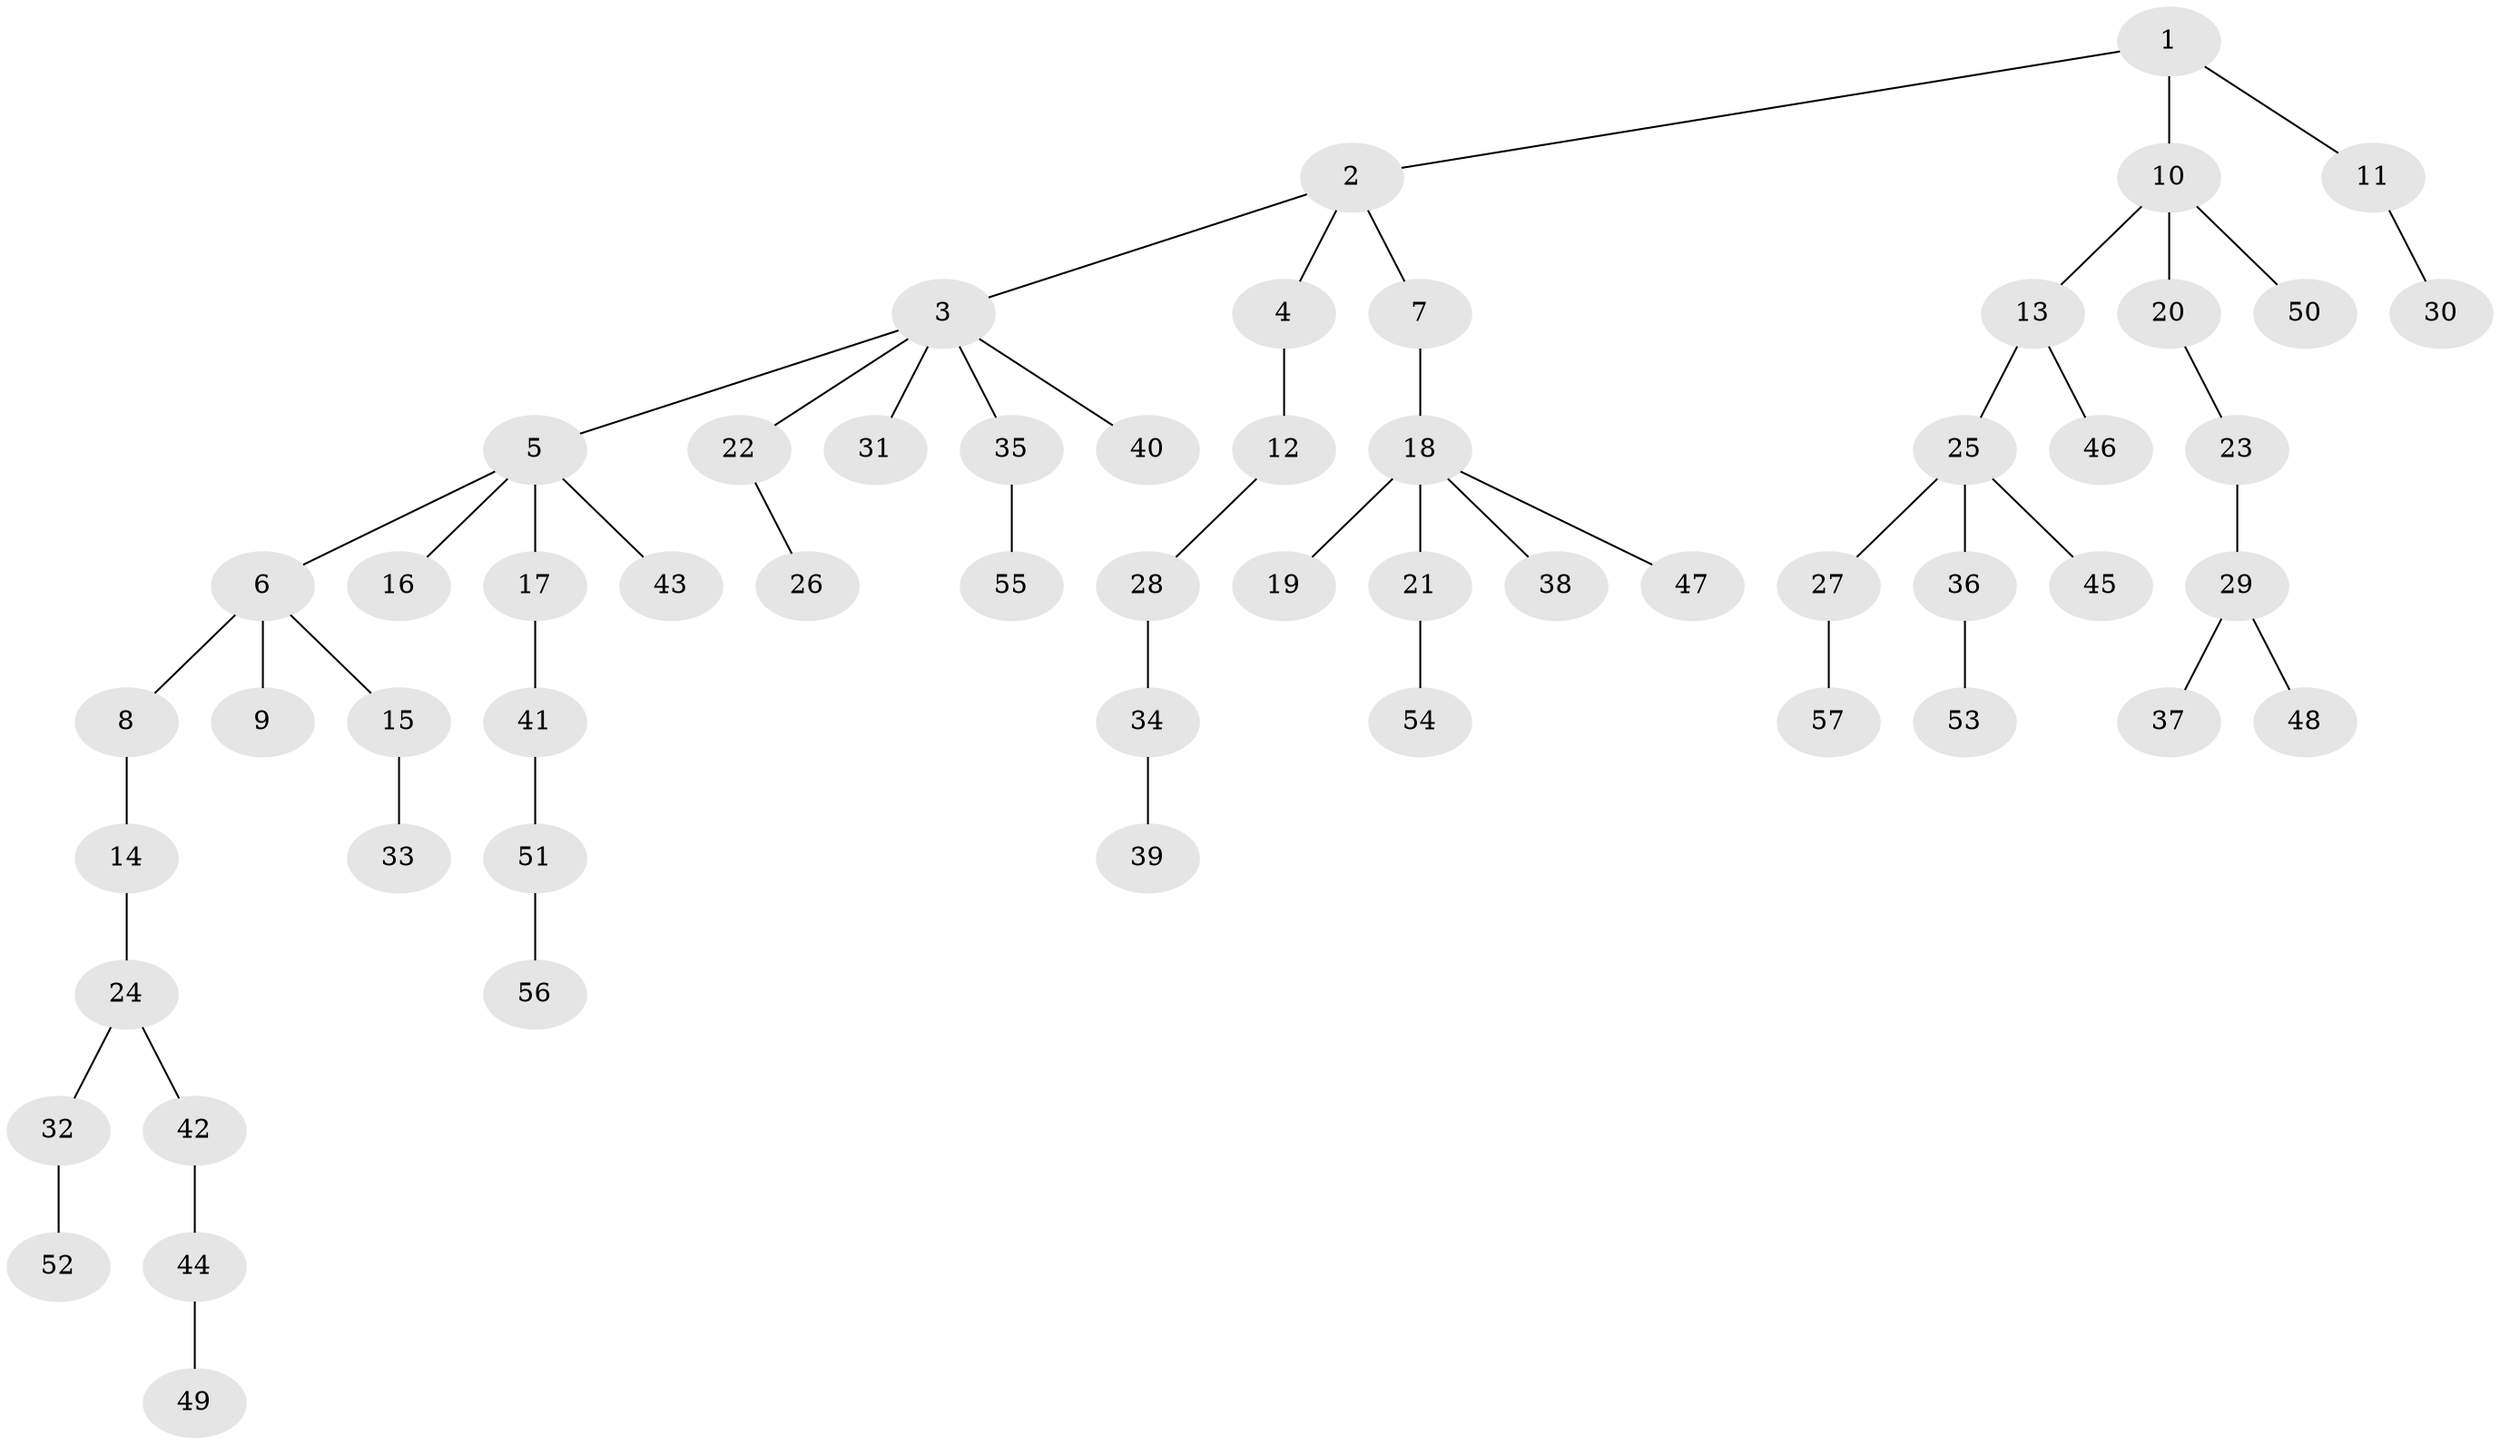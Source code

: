 // coarse degree distribution, {5: 0.08108108108108109, 9: 0.02702702702702703, 2: 0.16216216216216217, 3: 0.08108108108108109, 1: 0.6216216216216216, 4: 0.02702702702702703}
// Generated by graph-tools (version 1.1) at 2025/42/03/06/25 10:42:04]
// undirected, 57 vertices, 56 edges
graph export_dot {
graph [start="1"]
  node [color=gray90,style=filled];
  1;
  2;
  3;
  4;
  5;
  6;
  7;
  8;
  9;
  10;
  11;
  12;
  13;
  14;
  15;
  16;
  17;
  18;
  19;
  20;
  21;
  22;
  23;
  24;
  25;
  26;
  27;
  28;
  29;
  30;
  31;
  32;
  33;
  34;
  35;
  36;
  37;
  38;
  39;
  40;
  41;
  42;
  43;
  44;
  45;
  46;
  47;
  48;
  49;
  50;
  51;
  52;
  53;
  54;
  55;
  56;
  57;
  1 -- 2;
  1 -- 10;
  1 -- 11;
  2 -- 3;
  2 -- 4;
  2 -- 7;
  3 -- 5;
  3 -- 22;
  3 -- 31;
  3 -- 35;
  3 -- 40;
  4 -- 12;
  5 -- 6;
  5 -- 16;
  5 -- 17;
  5 -- 43;
  6 -- 8;
  6 -- 9;
  6 -- 15;
  7 -- 18;
  8 -- 14;
  10 -- 13;
  10 -- 20;
  10 -- 50;
  11 -- 30;
  12 -- 28;
  13 -- 25;
  13 -- 46;
  14 -- 24;
  15 -- 33;
  17 -- 41;
  18 -- 19;
  18 -- 21;
  18 -- 38;
  18 -- 47;
  20 -- 23;
  21 -- 54;
  22 -- 26;
  23 -- 29;
  24 -- 32;
  24 -- 42;
  25 -- 27;
  25 -- 36;
  25 -- 45;
  27 -- 57;
  28 -- 34;
  29 -- 37;
  29 -- 48;
  32 -- 52;
  34 -- 39;
  35 -- 55;
  36 -- 53;
  41 -- 51;
  42 -- 44;
  44 -- 49;
  51 -- 56;
}
